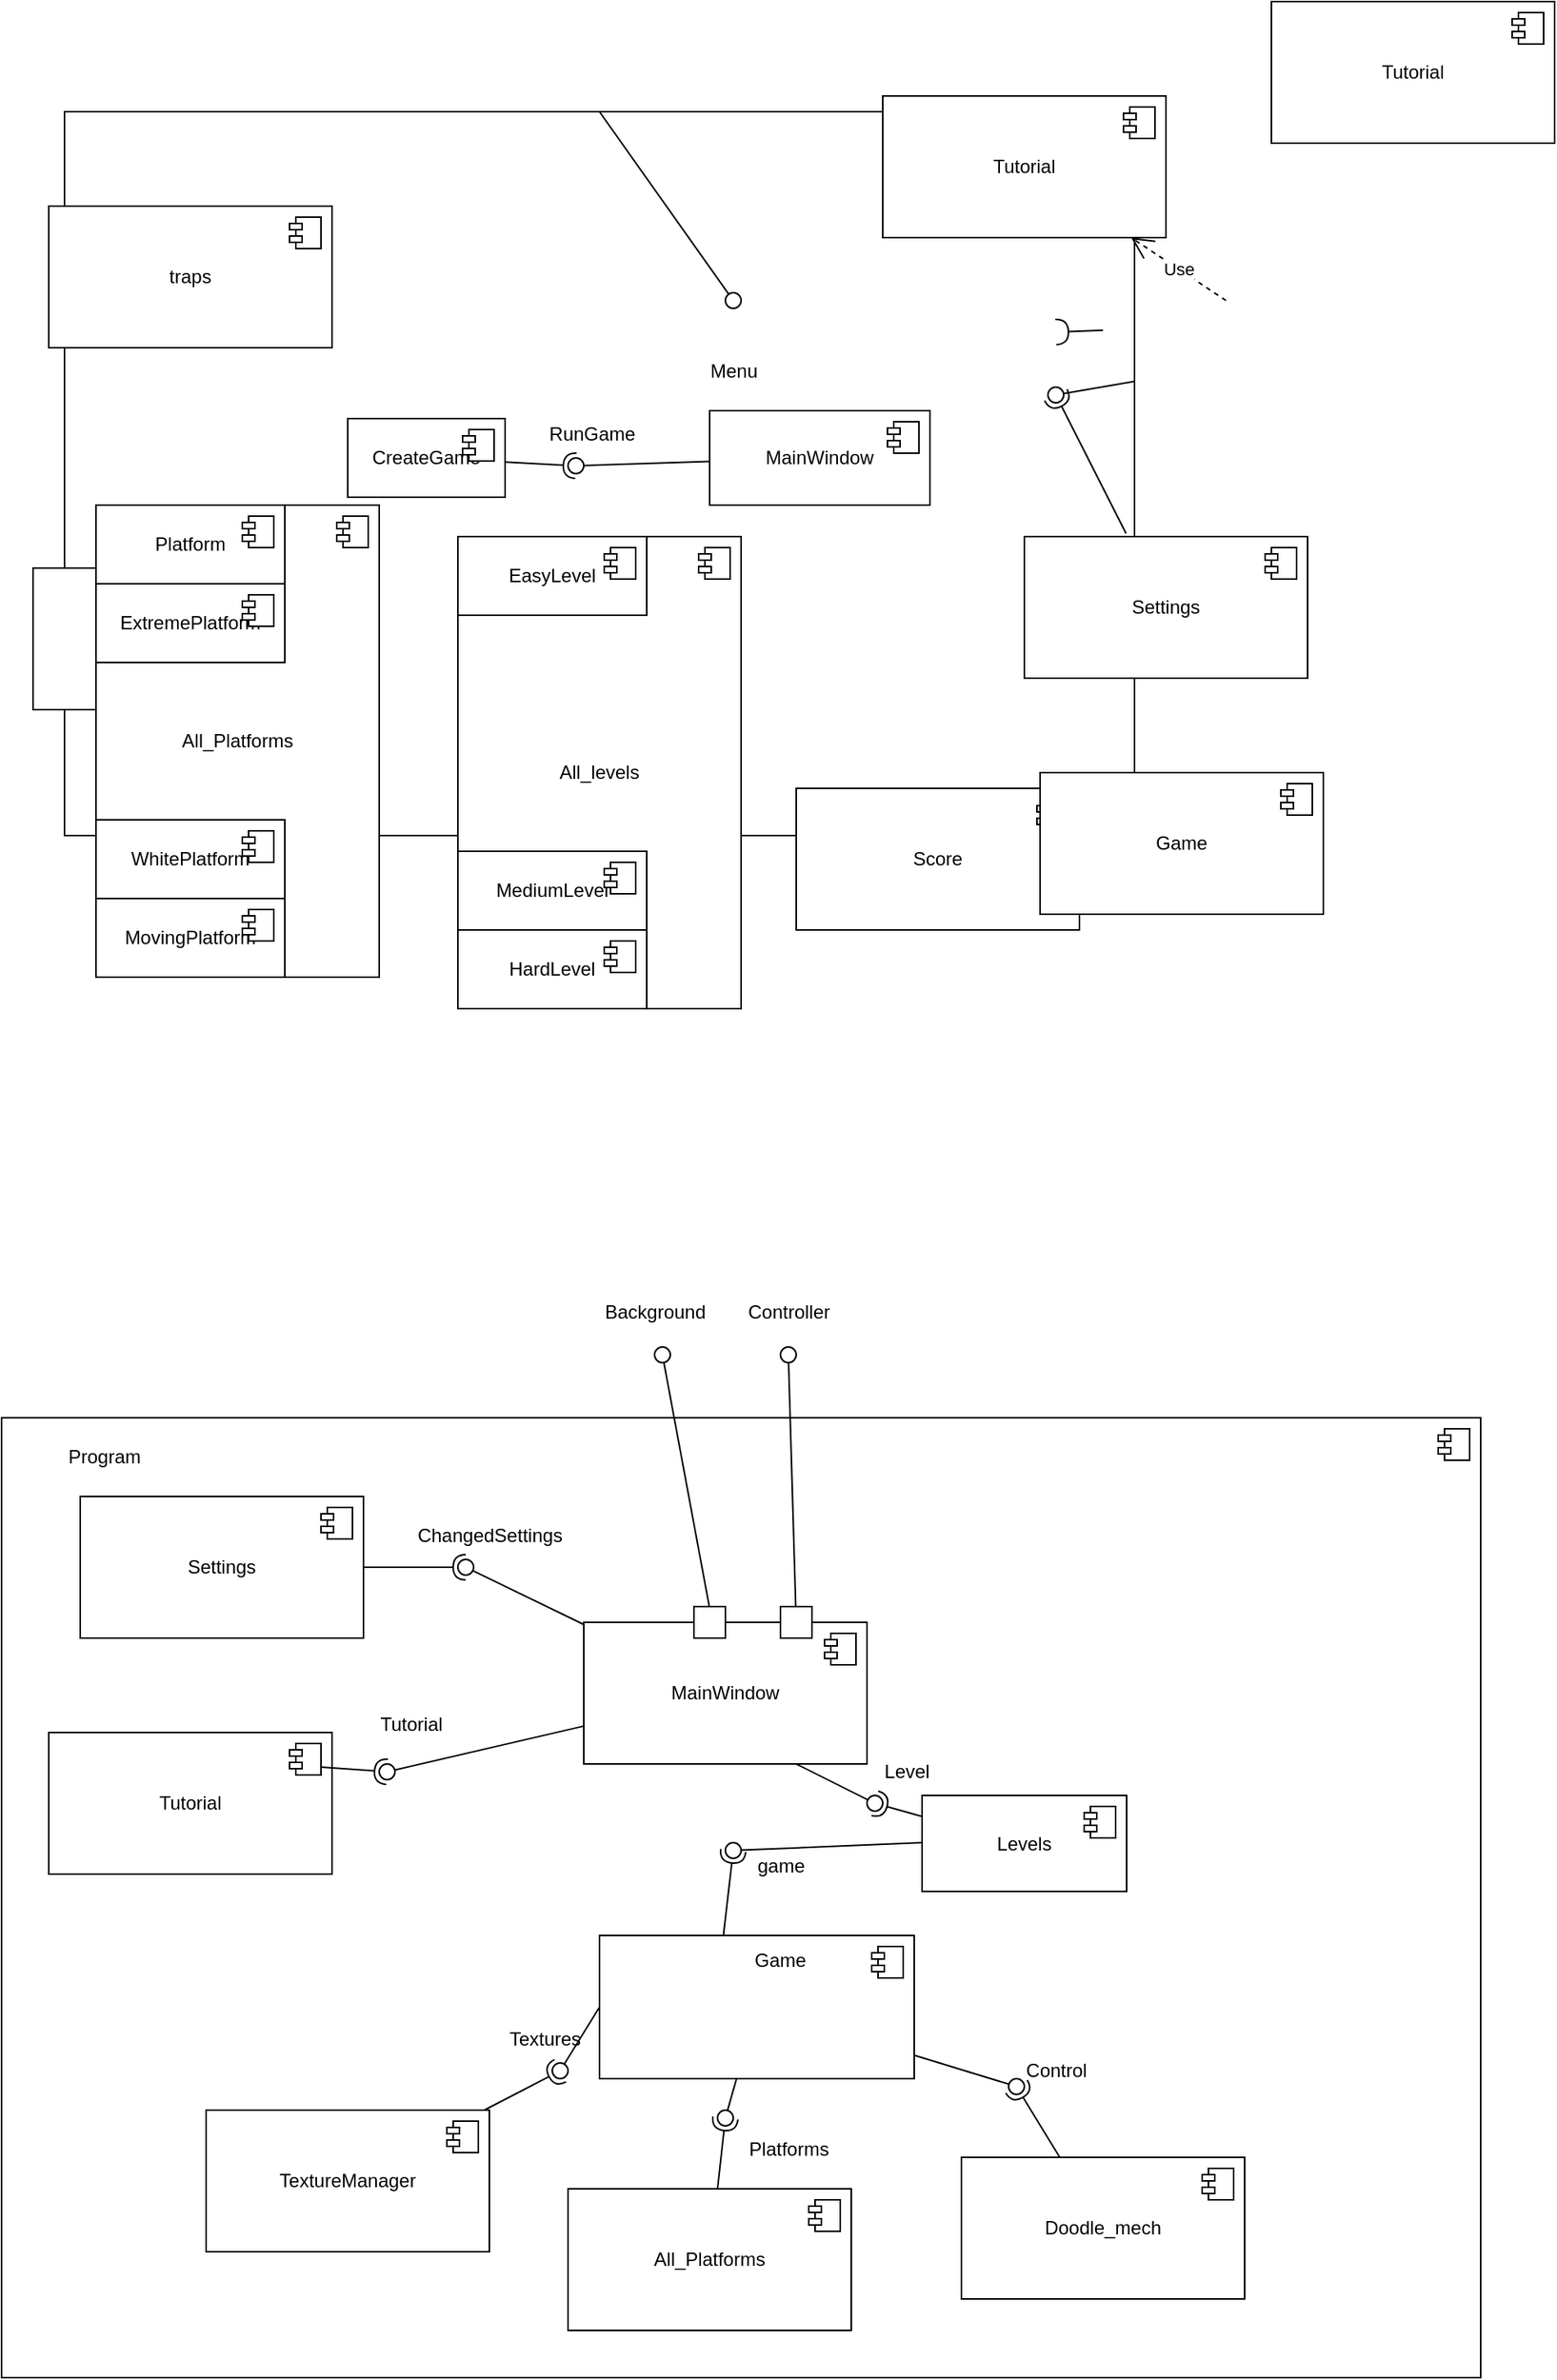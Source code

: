 <mxfile version="23.1.6" type="device">
  <diagram name="Сторінка-1" id="_XXKR_IUMBMaYtfP8-WY">
    <mxGraphModel dx="2053" dy="1911" grid="1" gridSize="10" guides="1" tooltips="1" connect="1" arrows="1" fold="1" page="1" pageScale="1" pageWidth="827" pageHeight="1169" math="0" shadow="0">
      <root>
        <mxCell id="0" />
        <mxCell id="1" parent="0" />
        <mxCell id="UCy_45d5EXnEg_kL4lnL-35" value="" style="html=1;dropTarget=0;whiteSpace=wrap;" parent="1" vertex="1">
          <mxGeometry x="-120" y="20" width="680" height="460" as="geometry" />
        </mxCell>
        <mxCell id="UCy_45d5EXnEg_kL4lnL-36" value="" style="shape=module;jettyWidth=8;jettyHeight=4;" parent="UCy_45d5EXnEg_kL4lnL-35" vertex="1">
          <mxGeometry x="1" width="20" height="20" relative="1" as="geometry">
            <mxPoint x="-27" y="7" as="offset" />
          </mxGeometry>
        </mxCell>
        <mxCell id="greT-Am3jdn_44DYWwTs-17" value="" style="ellipse;whiteSpace=wrap;html=1;align=center;aspect=fixed;fillColor=none;strokeColor=none;resizable=0;perimeter=centerPerimeter;rotatable=0;allowArrows=0;points=[];outlineConnect=1;" parent="1" vertex="1">
          <mxGeometry x="405" y="220" width="10" height="10" as="geometry" />
        </mxCell>
        <mxCell id="greT-Am3jdn_44DYWwTs-21" value="" style="ellipse;whiteSpace=wrap;html=1;align=center;aspect=fixed;fillColor=none;strokeColor=none;resizable=0;perimeter=centerPerimeter;rotatable=0;allowArrows=0;points=[];outlineConnect=1;" parent="1" vertex="1">
          <mxGeometry x="400" y="220" width="10" height="10" as="geometry" />
        </mxCell>
        <mxCell id="UCy_45d5EXnEg_kL4lnL-1" value="traps" style="html=1;dropTarget=0;whiteSpace=wrap;" parent="1" vertex="1">
          <mxGeometry x="-130" y="80" width="180" height="90" as="geometry" />
        </mxCell>
        <mxCell id="UCy_45d5EXnEg_kL4lnL-2" value="" style="shape=module;jettyWidth=8;jettyHeight=4;" parent="UCy_45d5EXnEg_kL4lnL-1" vertex="1">
          <mxGeometry x="1" width="20" height="20" relative="1" as="geometry">
            <mxPoint x="-27" y="7" as="offset" />
          </mxGeometry>
        </mxCell>
        <mxCell id="UCy_45d5EXnEg_kL4lnL-3" value="TextureManager" style="html=1;dropTarget=0;whiteSpace=wrap;" parent="1" vertex="1">
          <mxGeometry x="-140" y="310" width="180" height="90" as="geometry" />
        </mxCell>
        <mxCell id="UCy_45d5EXnEg_kL4lnL-4" value="" style="shape=module;jettyWidth=8;jettyHeight=4;" parent="UCy_45d5EXnEg_kL4lnL-3" vertex="1">
          <mxGeometry x="1" width="20" height="20" relative="1" as="geometry">
            <mxPoint x="-27" y="7" as="offset" />
          </mxGeometry>
        </mxCell>
        <mxCell id="UCy_45d5EXnEg_kL4lnL-15" value="" style="group" parent="1" vertex="1" connectable="0">
          <mxGeometry x="-100" y="270" width="180" height="300" as="geometry" />
        </mxCell>
        <mxCell id="UCy_45d5EXnEg_kL4lnL-5" value="All_Platforms" style="html=1;dropTarget=0;whiteSpace=wrap;" parent="UCy_45d5EXnEg_kL4lnL-15" vertex="1">
          <mxGeometry width="180" height="300" as="geometry" />
        </mxCell>
        <mxCell id="UCy_45d5EXnEg_kL4lnL-6" value="" style="shape=module;jettyWidth=8;jettyHeight=4;" parent="UCy_45d5EXnEg_kL4lnL-5" vertex="1">
          <mxGeometry x="1" width="20" height="20" relative="1" as="geometry">
            <mxPoint x="-27" y="7" as="offset" />
          </mxGeometry>
        </mxCell>
        <mxCell id="UCy_45d5EXnEg_kL4lnL-7" value="Platform" style="html=1;dropTarget=0;whiteSpace=wrap;" parent="UCy_45d5EXnEg_kL4lnL-15" vertex="1">
          <mxGeometry width="120" height="50" as="geometry" />
        </mxCell>
        <mxCell id="UCy_45d5EXnEg_kL4lnL-8" value="" style="shape=module;jettyWidth=8;jettyHeight=4;" parent="UCy_45d5EXnEg_kL4lnL-7" vertex="1">
          <mxGeometry x="1" width="20" height="20" relative="1" as="geometry">
            <mxPoint x="-27" y="7" as="offset" />
          </mxGeometry>
        </mxCell>
        <mxCell id="UCy_45d5EXnEg_kL4lnL-9" value="ExtremePlatform" style="html=1;dropTarget=0;whiteSpace=wrap;" parent="UCy_45d5EXnEg_kL4lnL-15" vertex="1">
          <mxGeometry y="50" width="120" height="50" as="geometry" />
        </mxCell>
        <mxCell id="UCy_45d5EXnEg_kL4lnL-10" value="" style="shape=module;jettyWidth=8;jettyHeight=4;" parent="UCy_45d5EXnEg_kL4lnL-9" vertex="1">
          <mxGeometry x="1" width="20" height="20" relative="1" as="geometry">
            <mxPoint x="-27" y="7" as="offset" />
          </mxGeometry>
        </mxCell>
        <mxCell id="UCy_45d5EXnEg_kL4lnL-11" value="MovingPlatform" style="html=1;dropTarget=0;whiteSpace=wrap;" parent="UCy_45d5EXnEg_kL4lnL-15" vertex="1">
          <mxGeometry y="250" width="120" height="50" as="geometry" />
        </mxCell>
        <mxCell id="UCy_45d5EXnEg_kL4lnL-12" value="" style="shape=module;jettyWidth=8;jettyHeight=4;" parent="UCy_45d5EXnEg_kL4lnL-11" vertex="1">
          <mxGeometry x="1" width="20" height="20" relative="1" as="geometry">
            <mxPoint x="-27" y="7" as="offset" />
          </mxGeometry>
        </mxCell>
        <mxCell id="UCy_45d5EXnEg_kL4lnL-13" value="WhitePlatform" style="html=1;dropTarget=0;whiteSpace=wrap;" parent="UCy_45d5EXnEg_kL4lnL-15" vertex="1">
          <mxGeometry y="200" width="120" height="50" as="geometry" />
        </mxCell>
        <mxCell id="UCy_45d5EXnEg_kL4lnL-14" value="" style="shape=module;jettyWidth=8;jettyHeight=4;" parent="UCy_45d5EXnEg_kL4lnL-13" vertex="1">
          <mxGeometry x="1" width="20" height="20" relative="1" as="geometry">
            <mxPoint x="-27" y="7" as="offset" />
          </mxGeometry>
        </mxCell>
        <mxCell id="UCy_45d5EXnEg_kL4lnL-16" value="" style="group" parent="1" vertex="1" connectable="0">
          <mxGeometry x="130" y="290" width="180" height="300" as="geometry" />
        </mxCell>
        <mxCell id="UCy_45d5EXnEg_kL4lnL-17" value="All_levels" style="html=1;dropTarget=0;whiteSpace=wrap;" parent="UCy_45d5EXnEg_kL4lnL-16" vertex="1">
          <mxGeometry width="180" height="300" as="geometry" />
        </mxCell>
        <mxCell id="UCy_45d5EXnEg_kL4lnL-18" value="" style="shape=module;jettyWidth=8;jettyHeight=4;" parent="UCy_45d5EXnEg_kL4lnL-17" vertex="1">
          <mxGeometry x="1" width="20" height="20" relative="1" as="geometry">
            <mxPoint x="-27" y="7" as="offset" />
          </mxGeometry>
        </mxCell>
        <mxCell id="UCy_45d5EXnEg_kL4lnL-19" value="EasyLevel" style="html=1;dropTarget=0;whiteSpace=wrap;" parent="UCy_45d5EXnEg_kL4lnL-16" vertex="1">
          <mxGeometry width="120" height="50" as="geometry" />
        </mxCell>
        <mxCell id="UCy_45d5EXnEg_kL4lnL-20" value="" style="shape=module;jettyWidth=8;jettyHeight=4;" parent="UCy_45d5EXnEg_kL4lnL-19" vertex="1">
          <mxGeometry x="1" width="20" height="20" relative="1" as="geometry">
            <mxPoint x="-27" y="7" as="offset" />
          </mxGeometry>
        </mxCell>
        <mxCell id="UCy_45d5EXnEg_kL4lnL-23" value="HardLevel" style="html=1;dropTarget=0;whiteSpace=wrap;" parent="UCy_45d5EXnEg_kL4lnL-16" vertex="1">
          <mxGeometry y="250" width="120" height="50" as="geometry" />
        </mxCell>
        <mxCell id="UCy_45d5EXnEg_kL4lnL-24" value="" style="shape=module;jettyWidth=8;jettyHeight=4;" parent="UCy_45d5EXnEg_kL4lnL-23" vertex="1">
          <mxGeometry x="1" width="20" height="20" relative="1" as="geometry">
            <mxPoint x="-27" y="7" as="offset" />
          </mxGeometry>
        </mxCell>
        <mxCell id="UCy_45d5EXnEg_kL4lnL-25" value="MediumLevel" style="html=1;dropTarget=0;whiteSpace=wrap;" parent="UCy_45d5EXnEg_kL4lnL-16" vertex="1">
          <mxGeometry y="200" width="120" height="50" as="geometry" />
        </mxCell>
        <mxCell id="UCy_45d5EXnEg_kL4lnL-26" value="" style="shape=module;jettyWidth=8;jettyHeight=4;" parent="UCy_45d5EXnEg_kL4lnL-25" vertex="1">
          <mxGeometry x="1" width="20" height="20" relative="1" as="geometry">
            <mxPoint x="-27" y="7" as="offset" />
          </mxGeometry>
        </mxCell>
        <mxCell id="UCy_45d5EXnEg_kL4lnL-27" value="Score" style="html=1;dropTarget=0;whiteSpace=wrap;" parent="1" vertex="1">
          <mxGeometry x="345" y="450" width="180" height="90" as="geometry" />
        </mxCell>
        <mxCell id="UCy_45d5EXnEg_kL4lnL-28" value="" style="shape=module;jettyWidth=8;jettyHeight=4;" parent="UCy_45d5EXnEg_kL4lnL-27" vertex="1">
          <mxGeometry x="1" width="20" height="20" relative="1" as="geometry">
            <mxPoint x="-27" y="7" as="offset" />
          </mxGeometry>
        </mxCell>
        <mxCell id="UCy_45d5EXnEg_kL4lnL-29" value="Game" style="html=1;dropTarget=0;whiteSpace=wrap;" parent="1" vertex="1">
          <mxGeometry x="500" y="440" width="180" height="90" as="geometry" />
        </mxCell>
        <mxCell id="UCy_45d5EXnEg_kL4lnL-30" value="" style="shape=module;jettyWidth=8;jettyHeight=4;" parent="UCy_45d5EXnEg_kL4lnL-29" vertex="1">
          <mxGeometry x="1" width="20" height="20" relative="1" as="geometry">
            <mxPoint x="-27" y="7" as="offset" />
          </mxGeometry>
        </mxCell>
        <mxCell id="UCy_45d5EXnEg_kL4lnL-31" value="Settings" style="html=1;dropTarget=0;whiteSpace=wrap;" parent="1" vertex="1">
          <mxGeometry x="490" y="290" width="180" height="90" as="geometry" />
        </mxCell>
        <mxCell id="UCy_45d5EXnEg_kL4lnL-32" value="" style="shape=module;jettyWidth=8;jettyHeight=4;" parent="UCy_45d5EXnEg_kL4lnL-31" vertex="1">
          <mxGeometry x="1" width="20" height="20" relative="1" as="geometry">
            <mxPoint x="-27" y="7" as="offset" />
          </mxGeometry>
        </mxCell>
        <mxCell id="UCy_45d5EXnEg_kL4lnL-33" value="Tutorial" style="html=1;dropTarget=0;whiteSpace=wrap;" parent="1" vertex="1">
          <mxGeometry x="400" y="10" width="180" height="90" as="geometry" />
        </mxCell>
        <mxCell id="UCy_45d5EXnEg_kL4lnL-34" value="" style="shape=module;jettyWidth=8;jettyHeight=4;" parent="UCy_45d5EXnEg_kL4lnL-33" vertex="1">
          <mxGeometry x="1" width="20" height="20" relative="1" as="geometry">
            <mxPoint x="-27" y="7" as="offset" />
          </mxGeometry>
        </mxCell>
        <mxCell id="UCy_45d5EXnEg_kL4lnL-41" value="" style="rounded=0;orthogonalLoop=1;jettySize=auto;html=1;endArrow=oval;endFill=0;sketch=0;sourcePerimeterSpacing=0;targetPerimeterSpacing=0;endSize=10;" parent="1" source="UCy_45d5EXnEg_kL4lnL-35" edge="1">
          <mxGeometry relative="1" as="geometry">
            <mxPoint x="323" y="220" as="sourcePoint" />
            <mxPoint x="510" y="200" as="targetPoint" />
          </mxGeometry>
        </mxCell>
        <mxCell id="UCy_45d5EXnEg_kL4lnL-42" value="" style="rounded=0;orthogonalLoop=1;jettySize=auto;html=1;endArrow=halfCircle;endFill=0;endSize=6;strokeWidth=1;sketch=0;exitX=0.359;exitY=-0.022;exitDx=0;exitDy=0;exitPerimeter=0;" parent="1" source="UCy_45d5EXnEg_kL4lnL-31" edge="1">
          <mxGeometry relative="1" as="geometry">
            <mxPoint x="562.174" y="208" as="sourcePoint" />
            <mxPoint x="510" y="200" as="targetPoint" />
          </mxGeometry>
        </mxCell>
        <mxCell id="UCy_45d5EXnEg_kL4lnL-45" value="" style="rounded=0;orthogonalLoop=1;jettySize=auto;html=1;endArrow=halfCircle;endFill=0;endSize=6;strokeWidth=1;sketch=0;" parent="1" edge="1">
          <mxGeometry relative="1" as="geometry">
            <mxPoint x="540" y="158.846" as="sourcePoint" />
            <mxPoint x="510" y="160" as="targetPoint" />
          </mxGeometry>
        </mxCell>
        <mxCell id="UCy_45d5EXnEg_kL4lnL-47" value="Use" style="endArrow=open;endSize=12;dashed=1;html=1;rounded=0;" parent="1" target="UCy_45d5EXnEg_kL4lnL-33" edge="1">
          <mxGeometry width="160" relative="1" as="geometry">
            <mxPoint x="618.182" y="140" as="sourcePoint" />
            <mxPoint x="700" y="300" as="targetPoint" />
          </mxGeometry>
        </mxCell>
        <mxCell id="QOJqXSHRZHHX3jopu4hm-5" value="" style="rounded=0;orthogonalLoop=1;jettySize=auto;html=1;endArrow=oval;endFill=0;sketch=0;sourcePerimeterSpacing=0;targetPerimeterSpacing=0;endSize=10;exitX=0.5;exitY=0;exitDx=0;exitDy=0;" edge="1" parent="1" source="UCy_45d5EXnEg_kL4lnL-35">
          <mxGeometry relative="1" as="geometry">
            <mxPoint x="320" y="185" as="sourcePoint" />
            <mxPoint x="305" y="140" as="targetPoint" />
          </mxGeometry>
        </mxCell>
        <mxCell id="QOJqXSHRZHHX3jopu4hm-6" value="" style="ellipse;whiteSpace=wrap;html=1;align=center;aspect=fixed;fillColor=none;strokeColor=none;resizable=0;perimeter=centerPerimeter;rotatable=0;allowArrows=0;points=[];outlineConnect=1;" vertex="1" parent="1">
          <mxGeometry x="335" y="180" width="10" height="10" as="geometry" />
        </mxCell>
        <mxCell id="QOJqXSHRZHHX3jopu4hm-7" value="Menu" style="text;html=1;align=center;verticalAlign=middle;resizable=0;points=[];autosize=1;strokeColor=none;fillColor=none;" vertex="1" parent="1">
          <mxGeometry x="280" y="170" width="50" height="30" as="geometry" />
        </mxCell>
        <mxCell id="QOJqXSHRZHHX3jopu4hm-8" value="MainWindow" style="html=1;dropTarget=0;whiteSpace=wrap;" vertex="1" parent="1">
          <mxGeometry x="290" y="210" width="140" height="60" as="geometry" />
        </mxCell>
        <mxCell id="QOJqXSHRZHHX3jopu4hm-9" value="" style="shape=module;jettyWidth=8;jettyHeight=4;" vertex="1" parent="QOJqXSHRZHHX3jopu4hm-8">
          <mxGeometry x="1" width="20" height="20" relative="1" as="geometry">
            <mxPoint x="-27" y="7" as="offset" />
          </mxGeometry>
        </mxCell>
        <mxCell id="QOJqXSHRZHHX3jopu4hm-13" value="Tutorial" style="html=1;dropTarget=0;whiteSpace=wrap;" vertex="1" parent="1">
          <mxGeometry x="647" y="-50" width="180" height="90" as="geometry" />
        </mxCell>
        <mxCell id="QOJqXSHRZHHX3jopu4hm-14" value="" style="shape=module;jettyWidth=8;jettyHeight=4;" vertex="1" parent="QOJqXSHRZHHX3jopu4hm-13">
          <mxGeometry x="1" width="20" height="20" relative="1" as="geometry">
            <mxPoint x="-27" y="7" as="offset" />
          </mxGeometry>
        </mxCell>
        <mxCell id="QOJqXSHRZHHX3jopu4hm-15" value="CreateGame" style="html=1;dropTarget=0;whiteSpace=wrap;" vertex="1" parent="1">
          <mxGeometry x="60" y="215" width="100" height="50" as="geometry" />
        </mxCell>
        <mxCell id="QOJqXSHRZHHX3jopu4hm-16" value="" style="shape=module;jettyWidth=8;jettyHeight=4;" vertex="1" parent="QOJqXSHRZHHX3jopu4hm-15">
          <mxGeometry x="1" width="20" height="20" relative="1" as="geometry">
            <mxPoint x="-27" y="7" as="offset" />
          </mxGeometry>
        </mxCell>
        <mxCell id="QOJqXSHRZHHX3jopu4hm-17" value="" style="rounded=0;orthogonalLoop=1;jettySize=auto;html=1;endArrow=halfCircle;endFill=0;endSize=6;strokeWidth=1;sketch=0;" edge="1" target="QOJqXSHRZHHX3jopu4hm-19" parent="1" source="QOJqXSHRZHHX3jopu4hm-15">
          <mxGeometry relative="1" as="geometry">
            <mxPoint x="250" y="265" as="sourcePoint" />
          </mxGeometry>
        </mxCell>
        <mxCell id="QOJqXSHRZHHX3jopu4hm-18" value="" style="rounded=0;orthogonalLoop=1;jettySize=auto;html=1;endArrow=oval;endFill=0;sketch=0;sourcePerimeterSpacing=0;targetPerimeterSpacing=0;endSize=10;" edge="1" target="QOJqXSHRZHHX3jopu4hm-19" parent="1" source="QOJqXSHRZHHX3jopu4hm-8">
          <mxGeometry relative="1" as="geometry">
            <mxPoint x="210" y="265" as="sourcePoint" />
          </mxGeometry>
        </mxCell>
        <mxCell id="QOJqXSHRZHHX3jopu4hm-19" value="" style="ellipse;whiteSpace=wrap;html=1;align=center;aspect=fixed;fillColor=none;strokeColor=none;resizable=0;perimeter=centerPerimeter;rotatable=0;allowArrows=0;points=[];outlineConnect=1;" vertex="1" parent="1">
          <mxGeometry x="200" y="240" width="10" height="10" as="geometry" />
        </mxCell>
        <mxCell id="QOJqXSHRZHHX3jopu4hm-20" value="RunGame" style="text;html=1;align=center;verticalAlign=middle;resizable=0;points=[];autosize=1;strokeColor=none;fillColor=none;" vertex="1" parent="1">
          <mxGeometry x="175" y="210" width="80" height="30" as="geometry" />
        </mxCell>
        <mxCell id="QOJqXSHRZHHX3jopu4hm-21" value="" style="html=1;dropTarget=0;whiteSpace=wrap;" vertex="1" parent="1">
          <mxGeometry x="-160" y="850" width="940" height="610" as="geometry" />
        </mxCell>
        <mxCell id="QOJqXSHRZHHX3jopu4hm-22" value="" style="shape=module;jettyWidth=8;jettyHeight=4;" vertex="1" parent="QOJqXSHRZHHX3jopu4hm-21">
          <mxGeometry x="1" width="20" height="20" relative="1" as="geometry">
            <mxPoint x="-27" y="7" as="offset" />
          </mxGeometry>
        </mxCell>
        <mxCell id="QOJqXSHRZHHX3jopu4hm-23" value="Program" style="text;html=1;align=center;verticalAlign=middle;resizable=0;points=[];autosize=1;strokeColor=none;fillColor=none;" vertex="1" parent="1">
          <mxGeometry x="-130" y="860" width="70" height="30" as="geometry" />
        </mxCell>
        <mxCell id="QOJqXSHRZHHX3jopu4hm-24" value="MainWindow" style="html=1;dropTarget=0;whiteSpace=wrap;" vertex="1" parent="1">
          <mxGeometry x="210" y="980" width="180" height="90" as="geometry" />
        </mxCell>
        <mxCell id="QOJqXSHRZHHX3jopu4hm-25" value="" style="shape=module;jettyWidth=8;jettyHeight=4;" vertex="1" parent="QOJqXSHRZHHX3jopu4hm-24">
          <mxGeometry x="1" width="20" height="20" relative="1" as="geometry">
            <mxPoint x="-27" y="7" as="offset" />
          </mxGeometry>
        </mxCell>
        <mxCell id="QOJqXSHRZHHX3jopu4hm-26" value="" style="rounded=0;orthogonalLoop=1;jettySize=auto;html=1;endArrow=oval;endFill=0;sketch=0;sourcePerimeterSpacing=0;targetPerimeterSpacing=0;endSize=10;exitX=0.75;exitY=0;exitDx=0;exitDy=0;" edge="1" parent="1" source="QOJqXSHRZHHX3jopu4hm-24">
          <mxGeometry relative="1" as="geometry">
            <mxPoint x="360" y="770" as="sourcePoint" />
            <mxPoint x="340" y="810" as="targetPoint" />
          </mxGeometry>
        </mxCell>
        <mxCell id="QOJqXSHRZHHX3jopu4hm-27" value="Controller" style="text;html=1;align=center;verticalAlign=middle;resizable=0;points=[];autosize=1;strokeColor=none;fillColor=none;" vertex="1" parent="1">
          <mxGeometry x="300" y="768" width="80" height="30" as="geometry" />
        </mxCell>
        <mxCell id="QOJqXSHRZHHX3jopu4hm-28" value="" style="rounded=0;orthogonalLoop=1;jettySize=auto;html=1;endArrow=oval;endFill=0;sketch=0;sourcePerimeterSpacing=0;targetPerimeterSpacing=0;endSize=10;" edge="1" parent="1" source="QOJqXSHRZHHX3jopu4hm-24">
          <mxGeometry relative="1" as="geometry">
            <mxPoint x="375" y="940" as="sourcePoint" />
            <mxPoint x="260" y="810" as="targetPoint" />
          </mxGeometry>
        </mxCell>
        <mxCell id="QOJqXSHRZHHX3jopu4hm-29" value="Background" style="text;html=1;align=center;verticalAlign=middle;resizable=0;points=[];autosize=1;strokeColor=none;fillColor=none;" vertex="1" parent="1">
          <mxGeometry x="210" y="768" width="90" height="30" as="geometry" />
        </mxCell>
        <mxCell id="QOJqXSHRZHHX3jopu4hm-30" value="Settings" style="html=1;dropTarget=0;whiteSpace=wrap;" vertex="1" parent="1">
          <mxGeometry x="-110" y="900" width="180" height="90" as="geometry" />
        </mxCell>
        <mxCell id="QOJqXSHRZHHX3jopu4hm-31" value="" style="shape=module;jettyWidth=8;jettyHeight=4;" vertex="1" parent="QOJqXSHRZHHX3jopu4hm-30">
          <mxGeometry x="1" width="20" height="20" relative="1" as="geometry">
            <mxPoint x="-27" y="7" as="offset" />
          </mxGeometry>
        </mxCell>
        <mxCell id="QOJqXSHRZHHX3jopu4hm-35" value="" style="rounded=0;orthogonalLoop=1;jettySize=auto;html=1;endArrow=halfCircle;endFill=0;endSize=6;strokeWidth=1;sketch=0;" edge="1" target="QOJqXSHRZHHX3jopu4hm-37" parent="1" source="QOJqXSHRZHHX3jopu4hm-30">
          <mxGeometry relative="1" as="geometry">
            <mxPoint x="260" y="945" as="sourcePoint" />
          </mxGeometry>
        </mxCell>
        <mxCell id="QOJqXSHRZHHX3jopu4hm-36" value="" style="rounded=0;orthogonalLoop=1;jettySize=auto;html=1;endArrow=oval;endFill=0;sketch=0;sourcePerimeterSpacing=0;targetPerimeterSpacing=0;endSize=10;" edge="1" target="QOJqXSHRZHHX3jopu4hm-37" parent="1" source="QOJqXSHRZHHX3jopu4hm-24">
          <mxGeometry relative="1" as="geometry">
            <mxPoint x="220" y="945" as="sourcePoint" />
          </mxGeometry>
        </mxCell>
        <mxCell id="QOJqXSHRZHHX3jopu4hm-37" value="" style="ellipse;whiteSpace=wrap;html=1;align=center;aspect=fixed;fillColor=none;strokeColor=none;resizable=0;perimeter=centerPerimeter;rotatable=0;allowArrows=0;points=[];outlineConnect=1;" vertex="1" parent="1">
          <mxGeometry x="130" y="940" width="10" height="10" as="geometry" />
        </mxCell>
        <mxCell id="QOJqXSHRZHHX3jopu4hm-38" value="ChangedSettings" style="text;html=1;align=center;verticalAlign=middle;resizable=0;points=[];autosize=1;strokeColor=none;fillColor=none;" vertex="1" parent="1">
          <mxGeometry x="90" y="910" width="120" height="30" as="geometry" />
        </mxCell>
        <mxCell id="QOJqXSHRZHHX3jopu4hm-43" value="Tutorial" style="html=1;dropTarget=0;whiteSpace=wrap;" vertex="1" parent="1">
          <mxGeometry x="-130" y="1050" width="180" height="90" as="geometry" />
        </mxCell>
        <mxCell id="QOJqXSHRZHHX3jopu4hm-44" value="" style="shape=module;jettyWidth=8;jettyHeight=4;" vertex="1" parent="QOJqXSHRZHHX3jopu4hm-43">
          <mxGeometry x="1" width="20" height="20" relative="1" as="geometry">
            <mxPoint x="-27" y="7" as="offset" />
          </mxGeometry>
        </mxCell>
        <mxCell id="QOJqXSHRZHHX3jopu4hm-45" value="" style="rounded=0;orthogonalLoop=1;jettySize=auto;html=1;endArrow=halfCircle;endFill=0;endSize=6;strokeWidth=1;sketch=0;exitX=1;exitY=0.75;exitDx=0;exitDy=0;" edge="1" target="QOJqXSHRZHHX3jopu4hm-47" parent="1" source="QOJqXSHRZHHX3jopu4hm-44">
          <mxGeometry relative="1" as="geometry">
            <mxPoint x="260" y="945" as="sourcePoint" />
          </mxGeometry>
        </mxCell>
        <mxCell id="QOJqXSHRZHHX3jopu4hm-46" value="" style="rounded=0;orthogonalLoop=1;jettySize=auto;html=1;endArrow=oval;endFill=0;sketch=0;sourcePerimeterSpacing=0;targetPerimeterSpacing=0;endSize=10;" edge="1" target="QOJqXSHRZHHX3jopu4hm-47" parent="1" source="QOJqXSHRZHHX3jopu4hm-24">
          <mxGeometry relative="1" as="geometry">
            <mxPoint x="220" y="945" as="sourcePoint" />
          </mxGeometry>
        </mxCell>
        <mxCell id="QOJqXSHRZHHX3jopu4hm-47" value="" style="ellipse;whiteSpace=wrap;html=1;align=center;aspect=fixed;fillColor=none;strokeColor=none;resizable=0;perimeter=centerPerimeter;rotatable=0;allowArrows=0;points=[];outlineConnect=1;" vertex="1" parent="1">
          <mxGeometry x="80" y="1070" width="10" height="10" as="geometry" />
        </mxCell>
        <mxCell id="QOJqXSHRZHHX3jopu4hm-51" value="Tutorial" style="text;html=1;align=center;verticalAlign=middle;resizable=0;points=[];autosize=1;strokeColor=none;fillColor=none;" vertex="1" parent="1">
          <mxGeometry x="70" y="1030" width="60" height="30" as="geometry" />
        </mxCell>
        <mxCell id="QOJqXSHRZHHX3jopu4hm-52" value="" style="rounded=0;orthogonalLoop=1;jettySize=auto;html=1;endArrow=halfCircle;endFill=0;endSize=6;strokeWidth=1;sketch=0;exitX=0.392;exitY=0.032;exitDx=0;exitDy=0;exitPerimeter=0;" edge="1" target="QOJqXSHRZHHX3jopu4hm-54" parent="1" source="QOJqXSHRZHHX3jopu4hm-55">
          <mxGeometry relative="1" as="geometry">
            <mxPoint x="210" y="1155" as="sourcePoint" />
          </mxGeometry>
        </mxCell>
        <mxCell id="QOJqXSHRZHHX3jopu4hm-53" value="" style="rounded=0;orthogonalLoop=1;jettySize=auto;html=1;endArrow=oval;endFill=0;sketch=0;sourcePerimeterSpacing=0;targetPerimeterSpacing=0;endSize=10;exitX=0;exitY=0.5;exitDx=0;exitDy=0;entryX=0.294;entryY=1.029;entryDx=0;entryDy=0;entryPerimeter=0;" edge="1" target="QOJqXSHRZHHX3jopu4hm-54" parent="1">
          <mxGeometry relative="1" as="geometry">
            <mxPoint x="425.0" y="1120" as="sourcePoint" />
          </mxGeometry>
        </mxCell>
        <mxCell id="QOJqXSHRZHHX3jopu4hm-54" value="" style="ellipse;whiteSpace=wrap;html=1;align=center;aspect=fixed;fillColor=none;strokeColor=none;resizable=0;perimeter=centerPerimeter;rotatable=0;allowArrows=0;points=[];outlineConnect=1;" vertex="1" parent="1">
          <mxGeometry x="300" y="1120" width="10" height="10" as="geometry" />
        </mxCell>
        <mxCell id="QOJqXSHRZHHX3jopu4hm-55" value="" style="html=1;dropTarget=0;whiteSpace=wrap;" vertex="1" parent="1">
          <mxGeometry x="220" y="1179" width="200" height="91" as="geometry" />
        </mxCell>
        <mxCell id="QOJqXSHRZHHX3jopu4hm-56" value="" style="shape=module;jettyWidth=8;jettyHeight=4;" vertex="1" parent="QOJqXSHRZHHX3jopu4hm-55">
          <mxGeometry x="1" width="20" height="20" relative="1" as="geometry">
            <mxPoint x="-27" y="7" as="offset" />
          </mxGeometry>
        </mxCell>
        <mxCell id="QOJqXSHRZHHX3jopu4hm-57" value="game" style="text;html=1;align=center;verticalAlign=middle;resizable=0;points=[];autosize=1;strokeColor=none;fillColor=none;" vertex="1" parent="1">
          <mxGeometry x="310" y="1120" width="50" height="30" as="geometry" />
        </mxCell>
        <mxCell id="QOJqXSHRZHHX3jopu4hm-61" value="TextureManager" style="html=1;dropTarget=0;whiteSpace=wrap;" vertex="1" parent="1">
          <mxGeometry x="-30" y="1290" width="180" height="90" as="geometry" />
        </mxCell>
        <mxCell id="QOJqXSHRZHHX3jopu4hm-62" value="" style="shape=module;jettyWidth=8;jettyHeight=4;" vertex="1" parent="QOJqXSHRZHHX3jopu4hm-61">
          <mxGeometry x="1" width="20" height="20" relative="1" as="geometry">
            <mxPoint x="-27" y="7" as="offset" />
          </mxGeometry>
        </mxCell>
        <mxCell id="QOJqXSHRZHHX3jopu4hm-66" value="" style="rounded=0;whiteSpace=wrap;html=1;" vertex="1" parent="1">
          <mxGeometry x="280" y="970" width="20" height="20" as="geometry" />
        </mxCell>
        <mxCell id="QOJqXSHRZHHX3jopu4hm-67" value="" style="rounded=0;whiteSpace=wrap;html=1;" vertex="1" parent="1">
          <mxGeometry x="335" y="970" width="20" height="20" as="geometry" />
        </mxCell>
        <mxCell id="QOJqXSHRZHHX3jopu4hm-68" value="Game" style="text;html=1;align=center;verticalAlign=middle;whiteSpace=wrap;rounded=0;" vertex="1" parent="1">
          <mxGeometry x="305" y="1180" width="60" height="30" as="geometry" />
        </mxCell>
        <mxCell id="QOJqXSHRZHHX3jopu4hm-70" value="" style="rounded=0;orthogonalLoop=1;jettySize=auto;html=1;endArrow=halfCircle;endFill=0;endSize=6;strokeWidth=1;sketch=0;entryX=0.429;entryY=0.947;entryDx=0;entryDy=0;entryPerimeter=0;" edge="1" target="QOJqXSHRZHHX3jopu4hm-72" parent="1" source="QOJqXSHRZHHX3jopu4hm-61">
          <mxGeometry relative="1" as="geometry">
            <mxPoint x="270" y="1225" as="sourcePoint" />
            <mxPoint x="210" y="1270" as="targetPoint" />
          </mxGeometry>
        </mxCell>
        <mxCell id="QOJqXSHRZHHX3jopu4hm-71" value="" style="rounded=0;orthogonalLoop=1;jettySize=auto;html=1;endArrow=oval;endFill=0;sketch=0;sourcePerimeterSpacing=0;targetPerimeterSpacing=0;endSize=10;exitX=0;exitY=0.5;exitDx=0;exitDy=0;" edge="1" target="QOJqXSHRZHHX3jopu4hm-72" parent="1" source="QOJqXSHRZHHX3jopu4hm-55">
          <mxGeometry relative="1" as="geometry">
            <mxPoint x="230" y="1225" as="sourcePoint" />
          </mxGeometry>
        </mxCell>
        <mxCell id="QOJqXSHRZHHX3jopu4hm-72" value="" style="ellipse;whiteSpace=wrap;html=1;align=center;aspect=fixed;fillColor=none;strokeColor=none;resizable=0;perimeter=centerPerimeter;rotatable=0;allowArrows=0;points=[];outlineConnect=1;" vertex="1" parent="1">
          <mxGeometry x="190" y="1260" width="10" height="10" as="geometry" />
        </mxCell>
        <mxCell id="QOJqXSHRZHHX3jopu4hm-73" value="Textures" style="text;html=1;align=center;verticalAlign=middle;resizable=0;points=[];autosize=1;strokeColor=none;fillColor=none;" vertex="1" parent="1">
          <mxGeometry x="150" y="1230" width="70" height="30" as="geometry" />
        </mxCell>
        <mxCell id="QOJqXSHRZHHX3jopu4hm-76" value="All_Platforms" style="html=1;dropTarget=0;whiteSpace=wrap;" vertex="1" parent="1">
          <mxGeometry x="200" y="1340" width="180" height="90" as="geometry" />
        </mxCell>
        <mxCell id="QOJqXSHRZHHX3jopu4hm-77" value="" style="shape=module;jettyWidth=8;jettyHeight=4;" vertex="1" parent="QOJqXSHRZHHX3jopu4hm-76">
          <mxGeometry x="1" width="20" height="20" relative="1" as="geometry">
            <mxPoint x="-27" y="7" as="offset" />
          </mxGeometry>
        </mxCell>
        <mxCell id="QOJqXSHRZHHX3jopu4hm-80" value="" style="ellipse;whiteSpace=wrap;html=1;align=center;aspect=fixed;fillColor=none;strokeColor=none;resizable=0;perimeter=centerPerimeter;rotatable=0;allowArrows=0;points=[];outlineConnect=1;" vertex="1" parent="1">
          <mxGeometry x="285" y="1310" width="10" height="10" as="geometry" />
        </mxCell>
        <mxCell id="QOJqXSHRZHHX3jopu4hm-81" value="Platforms" style="text;html=1;align=center;verticalAlign=middle;resizable=0;points=[];autosize=1;strokeColor=none;fillColor=none;" vertex="1" parent="1">
          <mxGeometry x="305" y="1300" width="70" height="30" as="geometry" />
        </mxCell>
        <mxCell id="QOJqXSHRZHHX3jopu4hm-85" value="Doodle_mech" style="html=1;dropTarget=0;whiteSpace=wrap;" vertex="1" parent="1">
          <mxGeometry x="450" y="1320" width="180" height="90" as="geometry" />
        </mxCell>
        <mxCell id="QOJqXSHRZHHX3jopu4hm-86" value="" style="shape=module;jettyWidth=8;jettyHeight=4;" vertex="1" parent="QOJqXSHRZHHX3jopu4hm-85">
          <mxGeometry x="1" width="20" height="20" relative="1" as="geometry">
            <mxPoint x="-27" y="7" as="offset" />
          </mxGeometry>
        </mxCell>
        <mxCell id="QOJqXSHRZHHX3jopu4hm-87" value="" style="rounded=0;orthogonalLoop=1;jettySize=auto;html=1;endArrow=halfCircle;endFill=0;endSize=6;strokeWidth=1;sketch=0;" edge="1" target="QOJqXSHRZHHX3jopu4hm-89" parent="1" source="QOJqXSHRZHHX3jopu4hm-85">
          <mxGeometry relative="1" as="geometry">
            <mxPoint x="270" y="1115" as="sourcePoint" />
          </mxGeometry>
        </mxCell>
        <mxCell id="QOJqXSHRZHHX3jopu4hm-88" value="" style="rounded=0;orthogonalLoop=1;jettySize=auto;html=1;endArrow=oval;endFill=0;sketch=0;sourcePerimeterSpacing=0;targetPerimeterSpacing=0;endSize=10;" edge="1" target="QOJqXSHRZHHX3jopu4hm-89" parent="1" source="QOJqXSHRZHHX3jopu4hm-55">
          <mxGeometry relative="1" as="geometry">
            <mxPoint x="230" y="1115" as="sourcePoint" />
          </mxGeometry>
        </mxCell>
        <mxCell id="QOJqXSHRZHHX3jopu4hm-89" value="" style="ellipse;whiteSpace=wrap;html=1;align=center;aspect=fixed;fillColor=none;strokeColor=none;resizable=0;perimeter=centerPerimeter;rotatable=0;allowArrows=0;points=[];outlineConnect=1;" vertex="1" parent="1">
          <mxGeometry x="480" y="1270" width="10" height="10" as="geometry" />
        </mxCell>
        <mxCell id="QOJqXSHRZHHX3jopu4hm-90" value="Control" style="text;html=1;align=center;verticalAlign=middle;resizable=0;points=[];autosize=1;strokeColor=none;fillColor=none;" vertex="1" parent="1">
          <mxGeometry x="480" y="1250" width="60" height="30" as="geometry" />
        </mxCell>
        <mxCell id="QOJqXSHRZHHX3jopu4hm-91" value="" style="rounded=0;orthogonalLoop=1;jettySize=auto;html=1;endArrow=halfCircle;endFill=0;endSize=6;strokeWidth=1;sketch=0;" edge="1" target="QOJqXSHRZHHX3jopu4hm-93" parent="1" source="QOJqXSHRZHHX3jopu4hm-76">
          <mxGeometry relative="1" as="geometry">
            <mxPoint x="330" y="1235" as="sourcePoint" />
          </mxGeometry>
        </mxCell>
        <mxCell id="QOJqXSHRZHHX3jopu4hm-92" value="" style="rounded=0;orthogonalLoop=1;jettySize=auto;html=1;endArrow=oval;endFill=0;sketch=0;sourcePerimeterSpacing=0;targetPerimeterSpacing=0;endSize=10;" edge="1" target="QOJqXSHRZHHX3jopu4hm-93" parent="1" source="QOJqXSHRZHHX3jopu4hm-55">
          <mxGeometry relative="1" as="geometry">
            <mxPoint x="290" y="1230" as="sourcePoint" />
          </mxGeometry>
        </mxCell>
        <mxCell id="QOJqXSHRZHHX3jopu4hm-93" value="" style="ellipse;whiteSpace=wrap;html=1;align=center;aspect=fixed;fillColor=none;strokeColor=none;resizable=0;perimeter=centerPerimeter;rotatable=0;allowArrows=0;points=[];outlineConnect=1;" vertex="1" parent="1">
          <mxGeometry x="295" y="1290" width="10" height="10" as="geometry" />
        </mxCell>
        <mxCell id="QOJqXSHRZHHX3jopu4hm-100" value="" style="rounded=0;orthogonalLoop=1;jettySize=auto;html=1;endArrow=halfCircle;endFill=0;endSize=6;strokeWidth=1;sketch=0;" edge="1" target="QOJqXSHRZHHX3jopu4hm-102" parent="1">
          <mxGeometry relative="1" as="geometry">
            <mxPoint x="425.0" y="1103.333" as="sourcePoint" />
          </mxGeometry>
        </mxCell>
        <mxCell id="QOJqXSHRZHHX3jopu4hm-101" value="" style="rounded=0;orthogonalLoop=1;jettySize=auto;html=1;endArrow=oval;endFill=0;sketch=0;sourcePerimeterSpacing=0;targetPerimeterSpacing=0;endSize=10;exitX=0.75;exitY=1;exitDx=0;exitDy=0;" edge="1" target="QOJqXSHRZHHX3jopu4hm-102" parent="1" source="QOJqXSHRZHHX3jopu4hm-24">
          <mxGeometry relative="1" as="geometry">
            <mxPoint x="310" y="1100" as="sourcePoint" />
          </mxGeometry>
        </mxCell>
        <mxCell id="QOJqXSHRZHHX3jopu4hm-102" value="" style="ellipse;whiteSpace=wrap;html=1;align=center;aspect=fixed;fillColor=none;strokeColor=none;resizable=0;perimeter=centerPerimeter;rotatable=0;allowArrows=0;points=[];outlineConnect=1;" vertex="1" parent="1">
          <mxGeometry x="390" y="1090" width="10" height="10" as="geometry" />
        </mxCell>
        <mxCell id="QOJqXSHRZHHX3jopu4hm-103" value="Level" style="text;html=1;align=center;verticalAlign=middle;resizable=0;points=[];autosize=1;strokeColor=none;fillColor=none;" vertex="1" parent="1">
          <mxGeometry x="390" y="1060" width="50" height="30" as="geometry" />
        </mxCell>
        <mxCell id="QOJqXSHRZHHX3jopu4hm-104" value="Levels" style="html=1;dropTarget=0;whiteSpace=wrap;" vertex="1" parent="1">
          <mxGeometry x="425" y="1090" width="130" height="61" as="geometry" />
        </mxCell>
        <mxCell id="QOJqXSHRZHHX3jopu4hm-105" value="" style="shape=module;jettyWidth=8;jettyHeight=4;" vertex="1" parent="QOJqXSHRZHHX3jopu4hm-104">
          <mxGeometry x="1" width="20" height="20" relative="1" as="geometry">
            <mxPoint x="-27" y="7" as="offset" />
          </mxGeometry>
        </mxCell>
      </root>
    </mxGraphModel>
  </diagram>
</mxfile>
